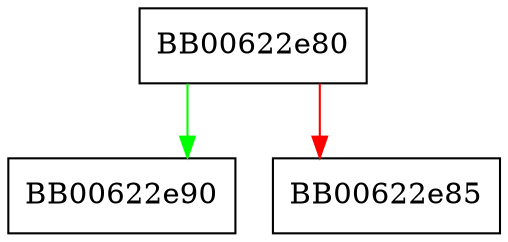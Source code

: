 digraph si_cb {
  node [shape="box"];
  graph [splines=ortho];
  BB00622e80 -> BB00622e90 [color="green"];
  BB00622e80 -> BB00622e85 [color="red"];
}